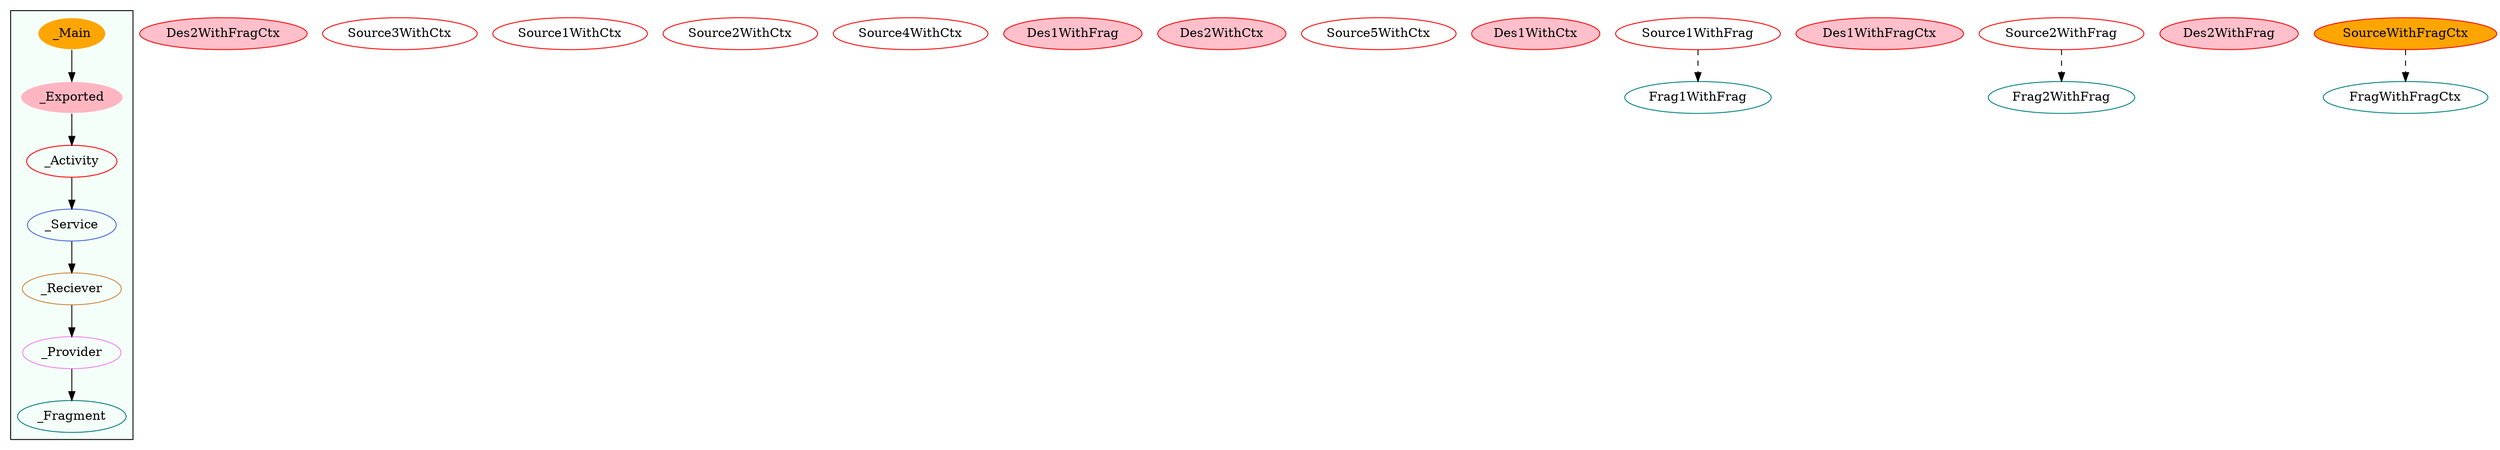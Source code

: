 digraph G {
subgraph cluster_legend{ 
bgcolor=mintcream;
_Activity[color = red];
_Service[color = royalblue];
_Provider[color = violet];
_Reciever[color = peru];
_Fragment[color = teal];
_Main[style=filled, fillcolor=orange, color = mintcream];
_Exported[style=filled, fillcolor=lightpink, color = mintcream];
_Main -> _Exported -> _Activity -> _Service -> _Reciever -> _Provider -> _Fragment; 
}
Des2WithFragCtx[style=filled, fillcolor=pink, color = red];
Source3WithCtx[color = red];
Source1WithCtx[color = red];
Source2WithCtx[color = red];
Source4WithCtx[color = red];
Des1WithFrag[style=filled, fillcolor=pink, color = red];
Des2WithCtx[style=filled, fillcolor=pink, color = red];
Source5WithCtx[color = red];
Des1WithCtx[style=filled, fillcolor=pink, color = red];
Source1WithFrag[color = red];
Des1WithFragCtx[style=filled, fillcolor=pink, color = red];
Source2WithFrag[color = red];
Des2WithFrag[style=filled, fillcolor=pink, color = red];
SourceWithFragCtx[style=filled, fillcolor=orange, color = red];
Frag1WithFrag[color = teal];
FragWithFragCtx[color = teal];
Frag2WithFrag[color = teal];
Source1WithFrag->Frag1WithFrag[style = dashed];
Source2WithFrag->Frag2WithFrag[style = dashed];
SourceWithFragCtx->FragWithFragCtx[style = dashed];
}
